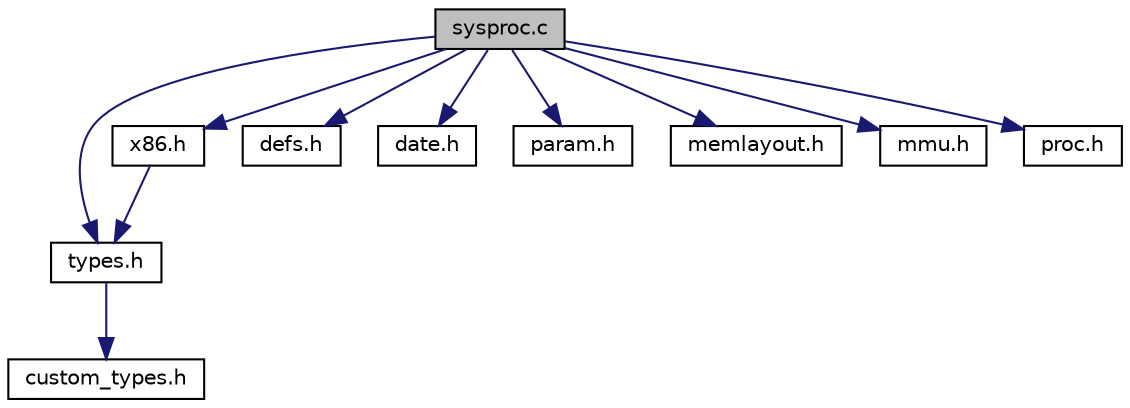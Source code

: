 digraph "sysproc.c"
{
  edge [fontname="Helvetica",fontsize="10",labelfontname="Helvetica",labelfontsize="10"];
  node [fontname="Helvetica",fontsize="10",shape=record];
  Node1 [label="sysproc.c",height=0.2,width=0.4,color="black", fillcolor="grey75", style="filled", fontcolor="black"];
  Node1 -> Node2 [color="midnightblue",fontsize="10",style="solid",fontname="Helvetica"];
  Node2 [label="types.h",height=0.2,width=0.4,color="black", fillcolor="white", style="filled",URL="$types_8h.html"];
  Node2 -> Node3 [color="midnightblue",fontsize="10",style="solid",fontname="Helvetica"];
  Node3 [label="custom_types.h",height=0.2,width=0.4,color="black", fillcolor="white", style="filled",URL="$custom__types_8h.html"];
  Node1 -> Node4 [color="midnightblue",fontsize="10",style="solid",fontname="Helvetica"];
  Node4 [label="x86.h",height=0.2,width=0.4,color="black", fillcolor="white", style="filled",URL="$x86_8h.html"];
  Node4 -> Node2 [color="midnightblue",fontsize="10",style="solid",fontname="Helvetica"];
  Node1 -> Node5 [color="midnightblue",fontsize="10",style="solid",fontname="Helvetica"];
  Node5 [label="defs.h",height=0.2,width=0.4,color="black", fillcolor="white", style="filled",URL="$defs_8h.html"];
  Node1 -> Node6 [color="midnightblue",fontsize="10",style="solid",fontname="Helvetica"];
  Node6 [label="date.h",height=0.2,width=0.4,color="black", fillcolor="white", style="filled",URL="$date_8h.html"];
  Node1 -> Node7 [color="midnightblue",fontsize="10",style="solid",fontname="Helvetica"];
  Node7 [label="param.h",height=0.2,width=0.4,color="black", fillcolor="white", style="filled",URL="$param_8h.html"];
  Node1 -> Node8 [color="midnightblue",fontsize="10",style="solid",fontname="Helvetica"];
  Node8 [label="memlayout.h",height=0.2,width=0.4,color="black", fillcolor="white", style="filled",URL="$memlayout_8h.html"];
  Node1 -> Node9 [color="midnightblue",fontsize="10",style="solid",fontname="Helvetica"];
  Node9 [label="mmu.h",height=0.2,width=0.4,color="black", fillcolor="white", style="filled",URL="$mmu_8h.html"];
  Node1 -> Node10 [color="midnightblue",fontsize="10",style="solid",fontname="Helvetica"];
  Node10 [label="proc.h",height=0.2,width=0.4,color="black", fillcolor="white", style="filled",URL="$proc_8h.html"];
}

